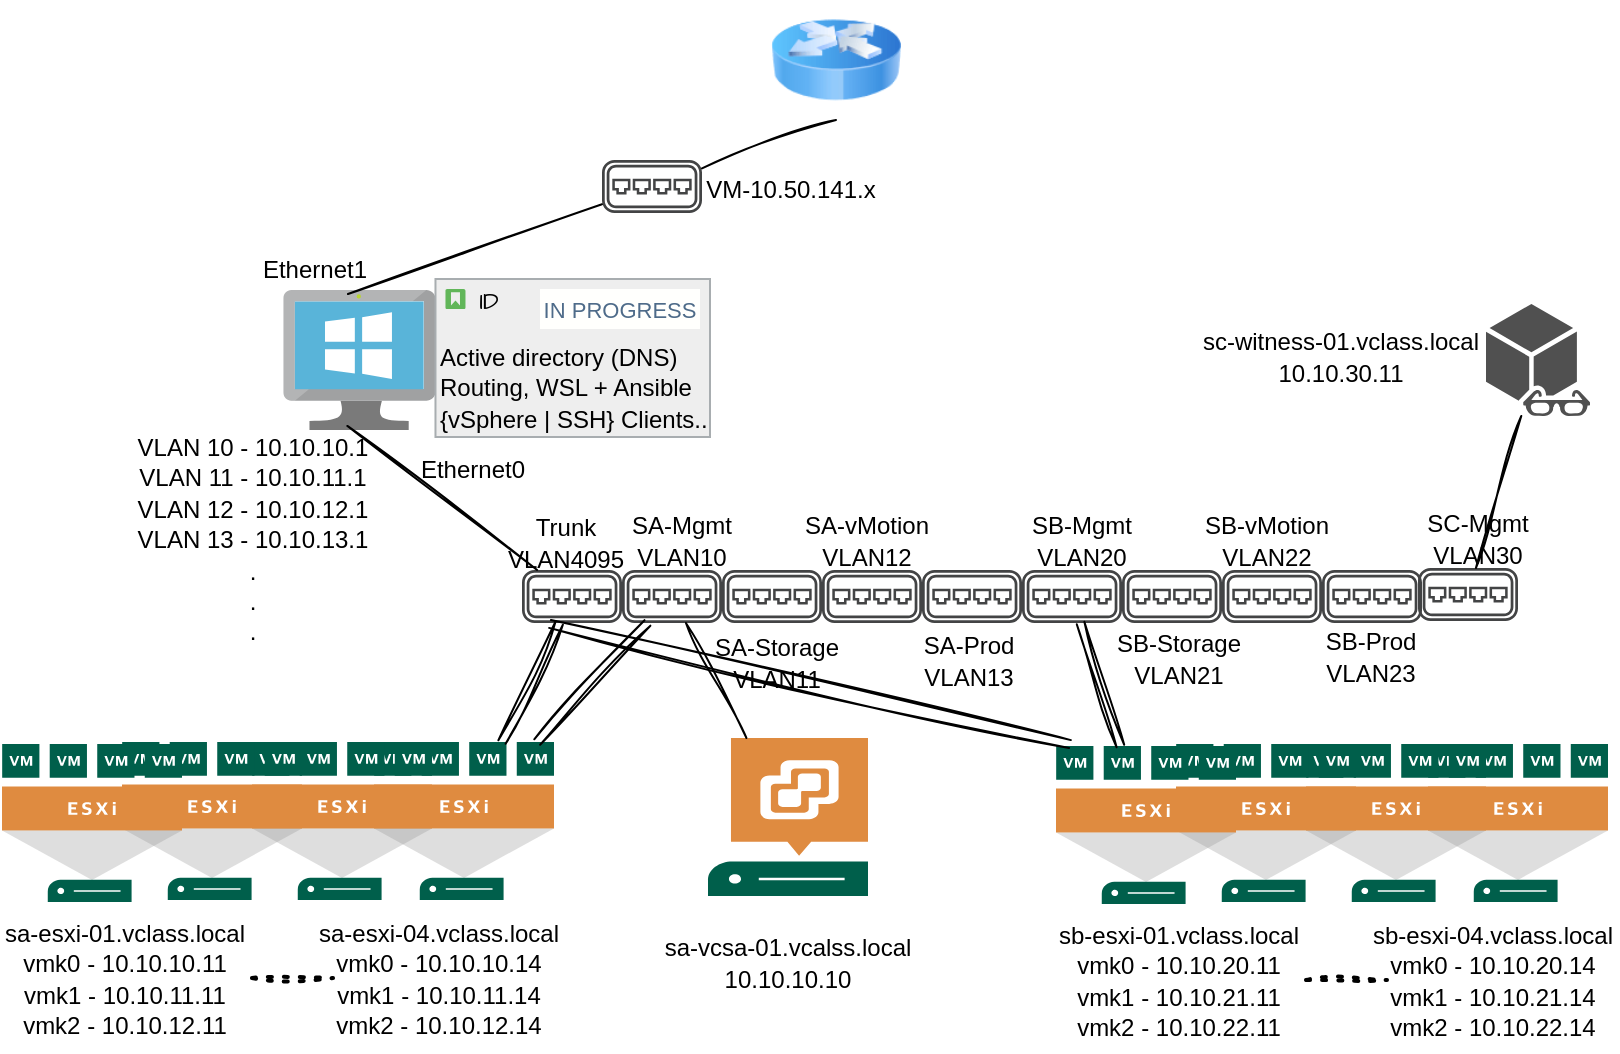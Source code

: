 <mxfile version="26.2.8">
  <diagram name="페이지-1" id="eJGP1B0PrUcQ2GELj1H3">
    <mxGraphModel dx="1667" dy="827" grid="1" gridSize="10" guides="1" tooltips="1" connect="1" arrows="1" fold="1" page="1" pageScale="1" pageWidth="960" pageHeight="540" math="0" shadow="0">
      <root>
        <mxCell id="0" />
        <mxCell id="1" parent="0" />
        <mxCell id="S7tSfiDVmj8yiDo-f-o7-75" value="" style="group" vertex="1" connectable="0" parent="1">
          <mxGeometry x="70" y="4" width="809" height="526" as="geometry" />
        </mxCell>
        <mxCell id="S7tSfiDVmj8yiDo-f-o7-2" value="" style="image;sketch=0;aspect=fixed;html=1;points=[];align=center;fontSize=12;image=img/lib/mscae/VirtualMachineWindows.svg;hachureGap=4;jiggle=2;curveFitting=1;fontFamily=Architects Daughter;fontSource=https%3A%2F%2Ffonts.googleapis.com%2Fcss%3Ffamily%3DArchitects%2BDaughter;" vertex="1" parent="S7tSfiDVmj8yiDo-f-o7-75">
          <mxGeometry x="141.65" y="145" width="76.09" height="70" as="geometry" />
        </mxCell>
        <mxCell id="S7tSfiDVmj8yiDo-f-o7-5" value="" style="sketch=0;pointerEvents=1;shadow=0;dashed=0;html=1;strokeColor=none;fillColor=#005F4B;labelPosition=center;verticalLabelPosition=bottom;verticalAlign=top;align=center;outlineConnect=0;shape=mxgraph.veeam2.esxi_host;hachureGap=4;jiggle=2;curveFitting=1;fontFamily=Architects Daughter;fontSource=https%3A%2F%2Ffonts.googleapis.com%2Fcss%3Ffamily%3DArchitects%2BDaughter;" vertex="1" parent="S7tSfiDVmj8yiDo-f-o7-75">
          <mxGeometry x="187" y="371" width="90" height="79" as="geometry" />
        </mxCell>
        <mxCell id="S7tSfiDVmj8yiDo-f-o7-8" value="" style="sketch=0;pointerEvents=1;shadow=0;dashed=0;html=1;strokeColor=none;fillColor=#434445;aspect=fixed;labelPosition=center;verticalLabelPosition=bottom;verticalAlign=top;align=center;outlineConnect=0;shape=mxgraph.vvd.virtual_switch;hachureGap=4;jiggle=2;curveFitting=1;fontFamily=Architects Daughter;fontSource=https%3A%2F%2Ffonts.googleapis.com%2Fcss%3Ffamily%3DArchitects%2BDaughter;" vertex="1" parent="S7tSfiDVmj8yiDo-f-o7-75">
          <mxGeometry x="261" y="285" width="50" height="26.5" as="geometry" />
        </mxCell>
        <mxCell id="S7tSfiDVmj8yiDo-f-o7-13" value="" style="endArrow=none;html=1;rounded=0;sketch=1;hachureGap=4;jiggle=2;curveFitting=1;fontFamily=Architects Daughter;fontSource=https%3A%2F%2Ffonts.googleapis.com%2Fcss%3Ffamily%3DArchitects%2BDaughter;entryX=0.421;entryY=0.971;entryDx=0;entryDy=0;entryPerimeter=0;" edge="1" parent="S7tSfiDVmj8yiDo-f-o7-75" source="S7tSfiDVmj8yiDo-f-o7-8" target="S7tSfiDVmj8yiDo-f-o7-2">
          <mxGeometry width="50" height="50" relative="1" as="geometry">
            <mxPoint x="51" y="255" as="sourcePoint" />
            <mxPoint x="101" y="205" as="targetPoint" />
          </mxGeometry>
        </mxCell>
        <mxCell id="S7tSfiDVmj8yiDo-f-o7-14" value="" style="sketch=0;pointerEvents=1;shadow=0;dashed=0;html=1;strokeColor=none;fillColor=#434445;aspect=fixed;labelPosition=center;verticalLabelPosition=bottom;verticalAlign=top;align=center;outlineConnect=0;shape=mxgraph.vvd.virtual_switch;hachureGap=4;jiggle=2;curveFitting=1;fontFamily=Architects Daughter;fontSource=https%3A%2F%2Ffonts.googleapis.com%2Fcss%3Ffamily%3DArchitects%2BDaughter;" vertex="1" parent="S7tSfiDVmj8yiDo-f-o7-75">
          <mxGeometry x="311" y="285" width="50" height="26.5" as="geometry" />
        </mxCell>
        <mxCell id="S7tSfiDVmj8yiDo-f-o7-15" value="" style="sketch=0;pointerEvents=1;shadow=0;dashed=0;html=1;strokeColor=none;fillColor=#434445;aspect=fixed;labelPosition=center;verticalLabelPosition=bottom;verticalAlign=top;align=center;outlineConnect=0;shape=mxgraph.vvd.virtual_switch;hachureGap=4;jiggle=2;curveFitting=1;fontFamily=Architects Daughter;fontSource=https%3A%2F%2Ffonts.googleapis.com%2Fcss%3Ffamily%3DArchitects%2BDaughter;" vertex="1" parent="S7tSfiDVmj8yiDo-f-o7-75">
          <mxGeometry x="361" y="285" width="50" height="26.5" as="geometry" />
        </mxCell>
        <mxCell id="S7tSfiDVmj8yiDo-f-o7-16" value="" style="sketch=0;pointerEvents=1;shadow=0;dashed=0;html=1;strokeColor=none;fillColor=#434445;aspect=fixed;labelPosition=center;verticalLabelPosition=bottom;verticalAlign=top;align=center;outlineConnect=0;shape=mxgraph.vvd.virtual_switch;hachureGap=4;jiggle=2;curveFitting=1;fontFamily=Architects Daughter;fontSource=https%3A%2F%2Ffonts.googleapis.com%2Fcss%3Ffamily%3DArchitects%2BDaughter;" vertex="1" parent="S7tSfiDVmj8yiDo-f-o7-75">
          <mxGeometry x="411" y="285" width="50" height="26.5" as="geometry" />
        </mxCell>
        <mxCell id="S7tSfiDVmj8yiDo-f-o7-17" value="" style="sketch=0;pointerEvents=1;shadow=0;dashed=0;html=1;strokeColor=none;fillColor=#434445;aspect=fixed;labelPosition=center;verticalLabelPosition=bottom;verticalAlign=top;align=center;outlineConnect=0;shape=mxgraph.vvd.virtual_switch;hachureGap=4;jiggle=2;curveFitting=1;fontFamily=Architects Daughter;fontSource=https%3A%2F%2Ffonts.googleapis.com%2Fcss%3Ffamily%3DArchitects%2BDaughter;" vertex="1" parent="S7tSfiDVmj8yiDo-f-o7-75">
          <mxGeometry x="461" y="285" width="50" height="26.5" as="geometry" />
        </mxCell>
        <mxCell id="S7tSfiDVmj8yiDo-f-o7-18" value="" style="sketch=0;pointerEvents=1;shadow=0;dashed=0;html=1;strokeColor=none;fillColor=#434445;aspect=fixed;labelPosition=center;verticalLabelPosition=bottom;verticalAlign=top;align=center;outlineConnect=0;shape=mxgraph.vvd.virtual_switch;hachureGap=4;jiggle=2;curveFitting=1;fontFamily=Architects Daughter;fontSource=https%3A%2F%2Ffonts.googleapis.com%2Fcss%3Ffamily%3DArchitects%2BDaughter;" vertex="1" parent="S7tSfiDVmj8yiDo-f-o7-75">
          <mxGeometry x="301" y="80" width="50" height="26.5" as="geometry" />
        </mxCell>
        <mxCell id="S7tSfiDVmj8yiDo-f-o7-21" value="" style="image;html=1;image=img/lib/clip_art/networking/Router_Icon_128x128.png;sketch=1;hachureGap=4;jiggle=2;curveFitting=1;fontFamily=Architects Daughter;fontSource=https%3A%2F%2Ffonts.googleapis.com%2Fcss%3Ffamily%3DArchitects%2BDaughter;" vertex="1" parent="S7tSfiDVmj8yiDo-f-o7-75">
          <mxGeometry x="385.5" width="65" height="60" as="geometry" />
        </mxCell>
        <mxCell id="S7tSfiDVmj8yiDo-f-o7-22" value="&lt;font face=&quot;Helvetica&quot;&gt;VM-10.50.141.x&lt;/font&gt;" style="text;html=1;align=center;verticalAlign=middle;whiteSpace=wrap;rounded=0;fontFamily=Architects Daughter;fontSource=https%3A%2F%2Ffonts.googleapis.com%2Fcss%3Ffamily%3DArchitects%2BDaughter;" vertex="1" parent="S7tSfiDVmj8yiDo-f-o7-75">
          <mxGeometry x="343" y="80.25" width="105" height="30" as="geometry" />
        </mxCell>
        <mxCell id="S7tSfiDVmj8yiDo-f-o7-23" value="" style="endArrow=none;html=1;rounded=0;sketch=1;hachureGap=4;jiggle=2;curveFitting=1;fontFamily=Architects Daughter;fontSource=https%3A%2F%2Ffonts.googleapis.com%2Fcss%3Ffamily%3DArchitects%2BDaughter;exitX=0.425;exitY=0.029;exitDx=0;exitDy=0;exitPerimeter=0;" edge="1" parent="S7tSfiDVmj8yiDo-f-o7-75" source="S7tSfiDVmj8yiDo-f-o7-2" target="S7tSfiDVmj8yiDo-f-o7-18">
          <mxGeometry width="50" height="50" relative="1" as="geometry">
            <mxPoint x="481" y="273" as="sourcePoint" />
            <mxPoint x="531" y="223" as="targetPoint" />
          </mxGeometry>
        </mxCell>
        <mxCell id="S7tSfiDVmj8yiDo-f-o7-24" value="" style="endArrow=none;html=1;rounded=0;sketch=1;hachureGap=4;jiggle=2;curveFitting=1;fontFamily=Architects Daughter;fontSource=https%3A%2F%2Ffonts.googleapis.com%2Fcss%3Ffamily%3DArchitects%2BDaughter;entryX=0.5;entryY=1;entryDx=0;entryDy=0;" edge="1" parent="S7tSfiDVmj8yiDo-f-o7-75" source="S7tSfiDVmj8yiDo-f-o7-18" target="S7tSfiDVmj8yiDo-f-o7-21">
          <mxGeometry width="50" height="50" relative="1" as="geometry">
            <mxPoint x="184" y="157" as="sourcePoint" />
            <mxPoint x="265" y="106" as="targetPoint" />
          </mxGeometry>
        </mxCell>
        <mxCell id="S7tSfiDVmj8yiDo-f-o7-25" value="&lt;font style=&quot;font-size: 12px;&quot; face=&quot;Helvetica&quot;&gt;Ethernet1&lt;/font&gt;" style="text;html=1;align=center;verticalAlign=middle;whiteSpace=wrap;rounded=0;fontFamily=Architects Daughter;fontSource=https%3A%2F%2Ffonts.googleapis.com%2Fcss%3Ffamily%3DArchitects%2BDaughter;" vertex="1" parent="S7tSfiDVmj8yiDo-f-o7-75">
          <mxGeometry x="104.5" y="120" width="105" height="30" as="geometry" />
        </mxCell>
        <mxCell id="S7tSfiDVmj8yiDo-f-o7-27" value="&lt;font face=&quot;Helvetica&quot; style=&quot;font-size: 12px;&quot;&gt;Ethernet0&lt;/font&gt;" style="text;html=1;align=center;verticalAlign=middle;whiteSpace=wrap;rounded=0;fontFamily=Architects Daughter;fontSource=https%3A%2F%2Ffonts.googleapis.com%2Fcss%3Ffamily%3DArchitects%2BDaughter;" vertex="1" parent="S7tSfiDVmj8yiDo-f-o7-75">
          <mxGeometry x="183.5" y="220" width="105" height="30" as="geometry" />
        </mxCell>
        <mxCell id="S7tSfiDVmj8yiDo-f-o7-28" value="&lt;font face=&quot;Helvetica&quot;&gt;Trunk&lt;/font&gt;&lt;div&gt;&lt;font face=&quot;Helvetica&quot;&gt;VLAN4095&lt;/font&gt;&lt;/div&gt;" style="text;html=1;align=center;verticalAlign=middle;whiteSpace=wrap;rounded=0;fontFamily=Architects Daughter;fontSource=https%3A%2F%2Ffonts.googleapis.com%2Fcss%3Ffamily%3DArchitects%2BDaughter;" vertex="1" parent="S7tSfiDVmj8yiDo-f-o7-75">
          <mxGeometry x="258" y="257" width="50" height="30" as="geometry" />
        </mxCell>
        <mxCell id="S7tSfiDVmj8yiDo-f-o7-30" value="&lt;font face=&quot;Helvetica&quot; style=&quot;font-size: 12px;&quot;&gt;VLAN 10 - 10.10.10.1&lt;/font&gt;&lt;div&gt;&lt;font face=&quot;Helvetica&quot; style=&quot;font-size: 12px;&quot;&gt;VLAN 11 - 10.10.11.1&lt;/font&gt;&lt;/div&gt;&lt;div&gt;&lt;font face=&quot;Helvetica&quot;&gt;VLAN 12 - 10.10.12.1&lt;/font&gt;&lt;div&gt;&lt;font face=&quot;Helvetica&quot;&gt;VLAN 13 - 10.10.13.1&lt;/font&gt;&lt;/div&gt;&lt;/div&gt;&lt;div&gt;&lt;font face=&quot;Helvetica&quot;&gt;.&lt;/font&gt;&lt;/div&gt;&lt;div&gt;&lt;font face=&quot;Helvetica&quot;&gt;.&lt;/font&gt;&lt;/div&gt;&lt;div&gt;&lt;font face=&quot;Helvetica&quot;&gt;.&lt;/font&gt;&lt;/div&gt;&lt;div&gt;&lt;font face=&quot;Helvetica&quot;&gt;&lt;br&gt;&lt;/font&gt;&lt;/div&gt;" style="text;html=1;align=center;verticalAlign=middle;whiteSpace=wrap;rounded=0;fontFamily=Architects Daughter;fontSource=https%3A%2F%2Ffonts.googleapis.com%2Fcss%3Ffamily%3DArchitects%2BDaughter;" vertex="1" parent="S7tSfiDVmj8yiDo-f-o7-75">
          <mxGeometry x="64" y="242" width="125" height="71" as="geometry" />
        </mxCell>
        <mxCell id="S7tSfiDVmj8yiDo-f-o7-31" value="&lt;font face=&quot;Helvetica&quot;&gt;SA-Mgmt&lt;/font&gt;&lt;div&gt;&lt;font face=&quot;Helvetica&quot;&gt;VLAN10&lt;/font&gt;&lt;/div&gt;" style="text;html=1;align=center;verticalAlign=middle;whiteSpace=wrap;rounded=0;fontFamily=Architects Daughter;fontSource=https%3A%2F%2Ffonts.googleapis.com%2Fcss%3Ffamily%3DArchitects%2BDaughter;" vertex="1" parent="S7tSfiDVmj8yiDo-f-o7-75">
          <mxGeometry x="311" y="256" width="60" height="30" as="geometry" />
        </mxCell>
        <mxCell id="S7tSfiDVmj8yiDo-f-o7-32" value="" style="sketch=0;pointerEvents=1;shadow=0;dashed=0;html=1;strokeColor=none;fillColor=#005F4B;labelPosition=center;verticalLabelPosition=bottom;verticalAlign=top;align=center;outlineConnect=0;shape=mxgraph.veeam2.vcenter_server;hachureGap=4;jiggle=2;curveFitting=1;fontFamily=Architects Daughter;fontSource=https%3A%2F%2Ffonts.googleapis.com%2Fcss%3Ffamily%3DArchitects%2BDaughter;" vertex="1" parent="S7tSfiDVmj8yiDo-f-o7-75">
          <mxGeometry x="354" y="369" width="80" height="79" as="geometry" />
        </mxCell>
        <mxCell id="S7tSfiDVmj8yiDo-f-o7-33" value="" style="shape=link;html=1;rounded=0;sketch=1;hachureGap=4;jiggle=2;curveFitting=1;fontFamily=Architects Daughter;fontSource=https%3A%2F%2Ffonts.googleapis.com%2Fcss%3Ffamily%3DArchitects%2BDaughter;" edge="1" parent="S7tSfiDVmj8yiDo-f-o7-75" source="S7tSfiDVmj8yiDo-f-o7-5" target="S7tSfiDVmj8yiDo-f-o7-8">
          <mxGeometry width="100" relative="1" as="geometry">
            <mxPoint x="451" y="233" as="sourcePoint" />
            <mxPoint x="551" y="233" as="targetPoint" />
          </mxGeometry>
        </mxCell>
        <mxCell id="S7tSfiDVmj8yiDo-f-o7-34" value="" style="shape=link;html=1;rounded=0;sketch=1;hachureGap=4;jiggle=2;curveFitting=1;fontFamily=Architects Daughter;fontSource=https%3A%2F%2Ffonts.googleapis.com%2Fcss%3Ffamily%3DArchitects%2BDaughter;" edge="1" parent="S7tSfiDVmj8yiDo-f-o7-75" source="S7tSfiDVmj8yiDo-f-o7-5" target="S7tSfiDVmj8yiDo-f-o7-14">
          <mxGeometry width="100" relative="1" as="geometry">
            <mxPoint x="237" y="383" as="sourcePoint" />
            <mxPoint x="286" y="322" as="targetPoint" />
          </mxGeometry>
        </mxCell>
        <mxCell id="S7tSfiDVmj8yiDo-f-o7-35" value="" style="endArrow=none;html=1;rounded=0;sketch=1;hachureGap=4;jiggle=2;curveFitting=1;fontFamily=Architects Daughter;fontSource=https%3A%2F%2Ffonts.googleapis.com%2Fcss%3Ffamily%3DArchitects%2BDaughter;" edge="1" parent="S7tSfiDVmj8yiDo-f-o7-75" source="S7tSfiDVmj8yiDo-f-o7-14" target="S7tSfiDVmj8yiDo-f-o7-32">
          <mxGeometry width="50" height="50" relative="1" as="geometry">
            <mxPoint x="311" y="80" as="sourcePoint" />
            <mxPoint x="386" y="43" as="targetPoint" />
          </mxGeometry>
        </mxCell>
        <mxCell id="S7tSfiDVmj8yiDo-f-o7-36" value="" style="sketch=0;pointerEvents=1;shadow=0;dashed=0;html=1;strokeColor=none;fillColor=#005F4B;labelPosition=center;verticalLabelPosition=bottom;verticalAlign=top;align=center;outlineConnect=0;shape=mxgraph.veeam2.esxi_host;hachureGap=4;jiggle=2;curveFitting=1;fontFamily=Architects Daughter;fontSource=https%3A%2F%2Ffonts.googleapis.com%2Fcss%3Ffamily%3DArchitects%2BDaughter;" vertex="1" parent="S7tSfiDVmj8yiDo-f-o7-75">
          <mxGeometry x="126" y="371" width="90" height="79" as="geometry" />
        </mxCell>
        <mxCell id="S7tSfiDVmj8yiDo-f-o7-37" value="" style="sketch=0;pointerEvents=1;shadow=0;dashed=0;html=1;strokeColor=none;fillColor=#005F4B;labelPosition=center;verticalLabelPosition=bottom;verticalAlign=top;align=center;outlineConnect=0;shape=mxgraph.veeam2.esxi_host;hachureGap=4;jiggle=2;curveFitting=1;fontFamily=Architects Daughter;fontSource=https%3A%2F%2Ffonts.googleapis.com%2Fcss%3Ffamily%3DArchitects%2BDaughter;" vertex="1" parent="S7tSfiDVmj8yiDo-f-o7-75">
          <mxGeometry x="61" y="371" width="90" height="79" as="geometry" />
        </mxCell>
        <mxCell id="S7tSfiDVmj8yiDo-f-o7-38" value="" style="sketch=0;pointerEvents=1;shadow=0;dashed=0;html=1;strokeColor=none;fillColor=#005F4B;labelPosition=center;verticalLabelPosition=bottom;verticalAlign=top;align=center;outlineConnect=0;shape=mxgraph.veeam2.esxi_host;hachureGap=4;jiggle=2;curveFitting=1;fontFamily=Architects Daughter;fontSource=https%3A%2F%2Ffonts.googleapis.com%2Fcss%3Ffamily%3DArchitects%2BDaughter;" vertex="1" parent="S7tSfiDVmj8yiDo-f-o7-75">
          <mxGeometry x="1" y="372" width="90" height="79" as="geometry" />
        </mxCell>
        <mxCell id="S7tSfiDVmj8yiDo-f-o7-39" value="&lt;div&gt;&lt;font face=&quot;Helvetica&quot; style=&quot;font-size: 12px;&quot;&gt;sa-esxi-01.vclass.local&lt;/font&gt;&lt;/div&gt;&lt;font face=&quot;Helvetica&quot; style=&quot;font-size: 12px;&quot;&gt;vmk0 - 10.10.10.11&lt;/font&gt;&lt;div&gt;&lt;font face=&quot;Helvetica&quot; style=&quot;font-size: 12px;&quot;&gt;vmk1 - 10.10.11.11&lt;/font&gt;&lt;/div&gt;&lt;div&gt;&lt;font face=&quot;Helvetica&quot;&gt;vmk2 - 10.10.12.11&lt;/font&gt;&lt;/div&gt;" style="text;html=1;align=center;verticalAlign=middle;whiteSpace=wrap;rounded=0;fontFamily=Architects Daughter;fontSource=https%3A%2F%2Ffonts.googleapis.com%2Fcss%3Ffamily%3DArchitects%2BDaughter;" vertex="1" parent="S7tSfiDVmj8yiDo-f-o7-75">
          <mxGeometry y="454" width="125" height="71" as="geometry" />
        </mxCell>
        <mxCell id="S7tSfiDVmj8yiDo-f-o7-40" value="&lt;div&gt;&lt;font face=&quot;Helvetica&quot; style=&quot;font-size: 12px;&quot;&gt;sa-esxi-04.vclass.local&lt;/font&gt;&lt;/div&gt;&lt;font face=&quot;Helvetica&quot; style=&quot;font-size: 12px;&quot;&gt;vmk0 - 10.10.10.14&lt;/font&gt;&lt;div&gt;&lt;font face=&quot;Helvetica&quot; style=&quot;font-size: 12px;&quot;&gt;vmk1 - 10.10.11.14&lt;/font&gt;&lt;/div&gt;&lt;div&gt;&lt;font face=&quot;Helvetica&quot;&gt;vmk2 - 10.10.12.14&lt;/font&gt;&lt;/div&gt;" style="text;html=1;align=center;verticalAlign=middle;whiteSpace=wrap;rounded=0;fontFamily=Architects Daughter;fontSource=https%3A%2F%2Ffonts.googleapis.com%2Fcss%3Ffamily%3DArchitects%2BDaughter;" vertex="1" parent="S7tSfiDVmj8yiDo-f-o7-75">
          <mxGeometry x="157" y="454" width="125" height="71" as="geometry" />
        </mxCell>
        <mxCell id="S7tSfiDVmj8yiDo-f-o7-41" value="" style="endArrow=none;dashed=1;html=1;dashPattern=1 3;strokeWidth=2;rounded=0;sketch=1;hachureGap=4;jiggle=2;curveFitting=1;fontFamily=Architects Daughter;fontSource=https%3A%2F%2Ffonts.googleapis.com%2Fcss%3Ffamily%3DArchitects%2BDaughter;" edge="1" parent="S7tSfiDVmj8yiDo-f-o7-75">
          <mxGeometry width="50" height="50" relative="1" as="geometry">
            <mxPoint x="126" y="489" as="sourcePoint" />
            <mxPoint x="166.5" y="489" as="targetPoint" />
          </mxGeometry>
        </mxCell>
        <mxCell id="S7tSfiDVmj8yiDo-f-o7-43" value="&lt;font face=&quot;Helvetica&quot;&gt;sa-vcsa-01.vcalss.local&lt;/font&gt;&lt;div&gt;&lt;font face=&quot;Helvetica&quot;&gt;10.10.10.10&lt;/font&gt;&lt;/div&gt;" style="text;html=1;align=center;verticalAlign=middle;whiteSpace=wrap;rounded=0;fontFamily=Architects Daughter;fontSource=https%3A%2F%2Ffonts.googleapis.com%2Fcss%3Ffamily%3DArchitects%2BDaughter;" vertex="1" parent="S7tSfiDVmj8yiDo-f-o7-75">
          <mxGeometry x="324" y="466.5" width="140" height="30" as="geometry" />
        </mxCell>
        <mxCell id="S7tSfiDVmj8yiDo-f-o7-44" value="" style="sketch=0;pointerEvents=1;shadow=0;dashed=0;html=1;strokeColor=none;fillColor=#005F4B;labelPosition=center;verticalLabelPosition=bottom;verticalAlign=top;align=center;outlineConnect=0;shape=mxgraph.veeam2.esxi_host;hachureGap=4;jiggle=2;curveFitting=1;fontFamily=Architects Daughter;fontSource=https%3A%2F%2Ffonts.googleapis.com%2Fcss%3Ffamily%3DArchitects%2BDaughter;" vertex="1" parent="S7tSfiDVmj8yiDo-f-o7-75">
          <mxGeometry x="714" y="372" width="90" height="79" as="geometry" />
        </mxCell>
        <mxCell id="S7tSfiDVmj8yiDo-f-o7-45" value="" style="sketch=0;pointerEvents=1;shadow=0;dashed=0;html=1;strokeColor=none;fillColor=#005F4B;labelPosition=center;verticalLabelPosition=bottom;verticalAlign=top;align=center;outlineConnect=0;shape=mxgraph.veeam2.esxi_host;hachureGap=4;jiggle=2;curveFitting=1;fontFamily=Architects Daughter;fontSource=https%3A%2F%2Ffonts.googleapis.com%2Fcss%3Ffamily%3DArchitects%2BDaughter;" vertex="1" parent="S7tSfiDVmj8yiDo-f-o7-75">
          <mxGeometry x="653" y="372" width="90" height="79" as="geometry" />
        </mxCell>
        <mxCell id="S7tSfiDVmj8yiDo-f-o7-46" value="" style="sketch=0;pointerEvents=1;shadow=0;dashed=0;html=1;strokeColor=none;fillColor=#005F4B;labelPosition=center;verticalLabelPosition=bottom;verticalAlign=top;align=center;outlineConnect=0;shape=mxgraph.veeam2.esxi_host;hachureGap=4;jiggle=2;curveFitting=1;fontFamily=Architects Daughter;fontSource=https%3A%2F%2Ffonts.googleapis.com%2Fcss%3Ffamily%3DArchitects%2BDaughter;" vertex="1" parent="S7tSfiDVmj8yiDo-f-o7-75">
          <mxGeometry x="588" y="372" width="90" height="79" as="geometry" />
        </mxCell>
        <mxCell id="S7tSfiDVmj8yiDo-f-o7-47" value="" style="sketch=0;pointerEvents=1;shadow=0;dashed=0;html=1;strokeColor=none;fillColor=#005F4B;labelPosition=center;verticalLabelPosition=bottom;verticalAlign=top;align=center;outlineConnect=0;shape=mxgraph.veeam2.esxi_host;hachureGap=4;jiggle=2;curveFitting=1;fontFamily=Architects Daughter;fontSource=https%3A%2F%2Ffonts.googleapis.com%2Fcss%3Ffamily%3DArchitects%2BDaughter;" vertex="1" parent="S7tSfiDVmj8yiDo-f-o7-75">
          <mxGeometry x="528" y="373" width="90" height="79" as="geometry" />
        </mxCell>
        <mxCell id="S7tSfiDVmj8yiDo-f-o7-48" value="&lt;div&gt;&lt;font face=&quot;Helvetica&quot; style=&quot;font-size: 12px;&quot;&gt;sb-esxi-01.vclass.local&lt;/font&gt;&lt;/div&gt;&lt;font face=&quot;Helvetica&quot; style=&quot;font-size: 12px;&quot;&gt;vmk0 - 10.10.20.11&lt;/font&gt;&lt;div&gt;&lt;font face=&quot;Helvetica&quot; style=&quot;font-size: 12px;&quot;&gt;vmk1 - 10.10.21.11&lt;/font&gt;&lt;/div&gt;&lt;div&gt;&lt;font face=&quot;Helvetica&quot;&gt;vmk2 - 10.10.22.11&lt;/font&gt;&lt;/div&gt;" style="text;html=1;align=center;verticalAlign=middle;whiteSpace=wrap;rounded=0;fontFamily=Architects Daughter;fontSource=https%3A%2F%2Ffonts.googleapis.com%2Fcss%3Ffamily%3DArchitects%2BDaughter;" vertex="1" parent="S7tSfiDVmj8yiDo-f-o7-75">
          <mxGeometry x="527" y="455" width="125" height="71" as="geometry" />
        </mxCell>
        <mxCell id="S7tSfiDVmj8yiDo-f-o7-49" value="&lt;div&gt;&lt;font face=&quot;Helvetica&quot; style=&quot;font-size: 12px;&quot;&gt;sb-esxi-04.vclass.local&lt;/font&gt;&lt;/div&gt;&lt;font face=&quot;Helvetica&quot; style=&quot;font-size: 12px;&quot;&gt;vmk0 - 10.10.20.14&lt;/font&gt;&lt;div&gt;&lt;font face=&quot;Helvetica&quot; style=&quot;font-size: 12px;&quot;&gt;vmk1 - 10.10.21.14&lt;/font&gt;&lt;/div&gt;&lt;div&gt;&lt;font face=&quot;Helvetica&quot;&gt;vmk2 - 10.10.22.14&lt;/font&gt;&lt;/div&gt;" style="text;html=1;align=center;verticalAlign=middle;whiteSpace=wrap;rounded=0;fontFamily=Architects Daughter;fontSource=https%3A%2F%2Ffonts.googleapis.com%2Fcss%3Ffamily%3DArchitects%2BDaughter;" vertex="1" parent="S7tSfiDVmj8yiDo-f-o7-75">
          <mxGeometry x="684" y="455" width="125" height="71" as="geometry" />
        </mxCell>
        <mxCell id="S7tSfiDVmj8yiDo-f-o7-50" value="" style="endArrow=none;dashed=1;html=1;dashPattern=1 3;strokeWidth=2;rounded=0;sketch=1;hachureGap=4;jiggle=2;curveFitting=1;fontFamily=Architects Daughter;fontSource=https%3A%2F%2Ffonts.googleapis.com%2Fcss%3Ffamily%3DArchitects%2BDaughter;" edge="1" parent="S7tSfiDVmj8yiDo-f-o7-75">
          <mxGeometry width="50" height="50" relative="1" as="geometry">
            <mxPoint x="653" y="490" as="sourcePoint" />
            <mxPoint x="693.5" y="490" as="targetPoint" />
          </mxGeometry>
        </mxCell>
        <mxCell id="S7tSfiDVmj8yiDo-f-o7-52" value="&lt;font face=&quot;Helvetica&quot;&gt;SA-Storage&lt;/font&gt;&lt;div&gt;&lt;font face=&quot;Helvetica&quot;&gt;VLAN11&lt;/font&gt;&lt;/div&gt;" style="text;html=1;align=center;verticalAlign=middle;whiteSpace=wrap;rounded=0;fontFamily=Architects Daughter;fontSource=https%3A%2F%2Ffonts.googleapis.com%2Fcss%3Ffamily%3DArchitects%2BDaughter;" vertex="1" parent="S7tSfiDVmj8yiDo-f-o7-75">
          <mxGeometry x="352" y="317" width="73" height="30" as="geometry" />
        </mxCell>
        <mxCell id="S7tSfiDVmj8yiDo-f-o7-53" value="&lt;font face=&quot;Helvetica&quot;&gt;SA-vMotion&lt;/font&gt;&lt;div&gt;&lt;font face=&quot;Helvetica&quot;&gt;VLAN12&lt;/font&gt;&lt;/div&gt;" style="text;html=1;align=center;verticalAlign=middle;whiteSpace=wrap;rounded=0;fontFamily=Architects Daughter;fontSource=https%3A%2F%2Ffonts.googleapis.com%2Fcss%3Ffamily%3DArchitects%2BDaughter;" vertex="1" parent="S7tSfiDVmj8yiDo-f-o7-75">
          <mxGeometry x="401" y="256" width="65" height="30" as="geometry" />
        </mxCell>
        <mxCell id="S7tSfiDVmj8yiDo-f-o7-54" value="&lt;font face=&quot;Helvetica&quot;&gt;SA-Prod&lt;/font&gt;&lt;div&gt;&lt;font face=&quot;Helvetica&quot;&gt;VLAN13&lt;/font&gt;&lt;/div&gt;" style="text;html=1;align=center;verticalAlign=middle;whiteSpace=wrap;rounded=0;fontFamily=Architects Daughter;fontSource=https%3A%2F%2Ffonts.googleapis.com%2Fcss%3Ffamily%3DArchitects%2BDaughter;" vertex="1" parent="S7tSfiDVmj8yiDo-f-o7-75">
          <mxGeometry x="448" y="316" width="73" height="30" as="geometry" />
        </mxCell>
        <mxCell id="S7tSfiDVmj8yiDo-f-o7-55" value="" style="sketch=0;pointerEvents=1;shadow=0;dashed=0;html=1;strokeColor=none;fillColor=#434445;aspect=fixed;labelPosition=center;verticalLabelPosition=bottom;verticalAlign=top;align=center;outlineConnect=0;shape=mxgraph.vvd.virtual_switch;hachureGap=4;jiggle=2;curveFitting=1;fontFamily=Architects Daughter;fontSource=https%3A%2F%2Ffonts.googleapis.com%2Fcss%3Ffamily%3DArchitects%2BDaughter;" vertex="1" parent="S7tSfiDVmj8yiDo-f-o7-75">
          <mxGeometry x="511" y="285" width="50" height="26.5" as="geometry" />
        </mxCell>
        <mxCell id="S7tSfiDVmj8yiDo-f-o7-56" value="" style="sketch=0;pointerEvents=1;shadow=0;dashed=0;html=1;strokeColor=none;fillColor=#434445;aspect=fixed;labelPosition=center;verticalLabelPosition=bottom;verticalAlign=top;align=center;outlineConnect=0;shape=mxgraph.vvd.virtual_switch;hachureGap=4;jiggle=2;curveFitting=1;fontFamily=Architects Daughter;fontSource=https%3A%2F%2Ffonts.googleapis.com%2Fcss%3Ffamily%3DArchitects%2BDaughter;" vertex="1" parent="S7tSfiDVmj8yiDo-f-o7-75">
          <mxGeometry x="561" y="285" width="50" height="26.5" as="geometry" />
        </mxCell>
        <mxCell id="S7tSfiDVmj8yiDo-f-o7-57" value="" style="sketch=0;pointerEvents=1;shadow=0;dashed=0;html=1;strokeColor=none;fillColor=#434445;aspect=fixed;labelPosition=center;verticalLabelPosition=bottom;verticalAlign=top;align=center;outlineConnect=0;shape=mxgraph.vvd.virtual_switch;hachureGap=4;jiggle=2;curveFitting=1;fontFamily=Architects Daughter;fontSource=https%3A%2F%2Ffonts.googleapis.com%2Fcss%3Ffamily%3DArchitects%2BDaughter;" vertex="1" parent="S7tSfiDVmj8yiDo-f-o7-75">
          <mxGeometry x="611" y="285" width="50" height="26.5" as="geometry" />
        </mxCell>
        <mxCell id="S7tSfiDVmj8yiDo-f-o7-58" value="" style="sketch=0;pointerEvents=1;shadow=0;dashed=0;html=1;strokeColor=none;fillColor=#434445;aspect=fixed;labelPosition=center;verticalLabelPosition=bottom;verticalAlign=top;align=center;outlineConnect=0;shape=mxgraph.vvd.virtual_switch;hachureGap=4;jiggle=2;curveFitting=1;fontFamily=Architects Daughter;fontSource=https%3A%2F%2Ffonts.googleapis.com%2Fcss%3Ffamily%3DArchitects%2BDaughter;" vertex="1" parent="S7tSfiDVmj8yiDo-f-o7-75">
          <mxGeometry x="661" y="285" width="50" height="26.5" as="geometry" />
        </mxCell>
        <mxCell id="S7tSfiDVmj8yiDo-f-o7-59" value="&lt;font face=&quot;Helvetica&quot;&gt;SB-Mgmt&lt;/font&gt;&lt;div&gt;&lt;font face=&quot;Helvetica&quot;&gt;VLAN20&lt;/font&gt;&lt;/div&gt;" style="text;html=1;align=center;verticalAlign=middle;whiteSpace=wrap;rounded=0;fontFamily=Architects Daughter;fontSource=https%3A%2F%2Ffonts.googleapis.com%2Fcss%3Ffamily%3DArchitects%2BDaughter;" vertex="1" parent="S7tSfiDVmj8yiDo-f-o7-75">
          <mxGeometry x="511" y="256" width="60" height="30" as="geometry" />
        </mxCell>
        <mxCell id="S7tSfiDVmj8yiDo-f-o7-60" value="&lt;font face=&quot;Helvetica&quot;&gt;SB-vMotion&lt;/font&gt;&lt;div&gt;&lt;font face=&quot;Helvetica&quot;&gt;VLAN22&lt;/font&gt;&lt;/div&gt;" style="text;html=1;align=center;verticalAlign=middle;whiteSpace=wrap;rounded=0;fontFamily=Architects Daughter;fontSource=https%3A%2F%2Ffonts.googleapis.com%2Fcss%3Ffamily%3DArchitects%2BDaughter;" vertex="1" parent="S7tSfiDVmj8yiDo-f-o7-75">
          <mxGeometry x="601" y="256" width="65" height="30" as="geometry" />
        </mxCell>
        <mxCell id="S7tSfiDVmj8yiDo-f-o7-62" value="&lt;font face=&quot;Helvetica&quot;&gt;SB-Storage&lt;/font&gt;&lt;div&gt;&lt;font face=&quot;Helvetica&quot;&gt;VLAN21&lt;/font&gt;&lt;/div&gt;" style="text;html=1;align=center;verticalAlign=middle;whiteSpace=wrap;rounded=0;fontFamily=Architects Daughter;fontSource=https%3A%2F%2Ffonts.googleapis.com%2Fcss%3Ffamily%3DArchitects%2BDaughter;" vertex="1" parent="S7tSfiDVmj8yiDo-f-o7-75">
          <mxGeometry x="553" y="315" width="73" height="30" as="geometry" />
        </mxCell>
        <mxCell id="S7tSfiDVmj8yiDo-f-o7-63" value="&lt;font face=&quot;Helvetica&quot;&gt;SB-Prod&lt;/font&gt;&lt;div&gt;&lt;font face=&quot;Helvetica&quot;&gt;VLAN23&lt;/font&gt;&lt;/div&gt;" style="text;html=1;align=center;verticalAlign=middle;whiteSpace=wrap;rounded=0;fontFamily=Architects Daughter;fontSource=https%3A%2F%2Ffonts.googleapis.com%2Fcss%3Ffamily%3DArchitects%2BDaughter;" vertex="1" parent="S7tSfiDVmj8yiDo-f-o7-75">
          <mxGeometry x="649" y="314" width="73" height="30" as="geometry" />
        </mxCell>
        <mxCell id="S7tSfiDVmj8yiDo-f-o7-64" value="" style="sketch=0;pointerEvents=1;shadow=0;dashed=0;html=1;strokeColor=none;fillColor=#434445;aspect=fixed;labelPosition=center;verticalLabelPosition=bottom;verticalAlign=top;align=center;outlineConnect=0;shape=mxgraph.vvd.virtual_switch;hachureGap=4;jiggle=2;curveFitting=1;fontFamily=Architects Daughter;fontSource=https%3A%2F%2Ffonts.googleapis.com%2Fcss%3Ffamily%3DArchitects%2BDaughter;" vertex="1" parent="S7tSfiDVmj8yiDo-f-o7-75">
          <mxGeometry x="709" y="284" width="50" height="26.5" as="geometry" />
        </mxCell>
        <mxCell id="S7tSfiDVmj8yiDo-f-o7-65" value="&lt;font face=&quot;Helvetica&quot;&gt;SC-Mgmt&lt;/font&gt;&lt;div&gt;&lt;font face=&quot;Helvetica&quot;&gt;VLAN30&lt;/font&gt;&lt;/div&gt;" style="text;html=1;align=center;verticalAlign=middle;whiteSpace=wrap;rounded=0;fontFamily=Architects Daughter;fontSource=https%3A%2F%2Ffonts.googleapis.com%2Fcss%3Ffamily%3DArchitects%2BDaughter;" vertex="1" parent="S7tSfiDVmj8yiDo-f-o7-75">
          <mxGeometry x="709" y="255" width="60" height="30" as="geometry" />
        </mxCell>
        <mxCell id="S7tSfiDVmj8yiDo-f-o7-66" value="" style="shape=link;html=1;rounded=0;sketch=1;hachureGap=4;jiggle=2;curveFitting=1;fontFamily=Architects Daughter;fontSource=https%3A%2F%2Ffonts.googleapis.com%2Fcss%3Ffamily%3DArchitects%2BDaughter;" edge="1" parent="S7tSfiDVmj8yiDo-f-o7-75">
          <mxGeometry width="100" relative="1" as="geometry">
            <mxPoint x="535" y="372" as="sourcePoint" />
            <mxPoint x="275" y="312" as="targetPoint" />
          </mxGeometry>
        </mxCell>
        <mxCell id="S7tSfiDVmj8yiDo-f-o7-67" value="" style="shape=link;html=1;rounded=0;sketch=1;hachureGap=4;jiggle=2;curveFitting=1;fontFamily=Architects Daughter;fontSource=https%3A%2F%2Ffonts.googleapis.com%2Fcss%3Ffamily%3DArchitects%2BDaughter;" edge="1" parent="S7tSfiDVmj8yiDo-f-o7-75" source="S7tSfiDVmj8yiDo-f-o7-47" target="S7tSfiDVmj8yiDo-f-o7-55">
          <mxGeometry width="100" relative="1" as="geometry">
            <mxPoint x="545" y="382" as="sourcePoint" />
            <mxPoint x="285" y="322" as="targetPoint" />
          </mxGeometry>
        </mxCell>
        <mxCell id="S7tSfiDVmj8yiDo-f-o7-68" value="" style="sketch=0;pointerEvents=1;shadow=0;dashed=0;html=1;strokeColor=none;fillColor=#505050;labelPosition=center;verticalLabelPosition=bottom;verticalAlign=top;outlineConnect=0;align=center;shape=mxgraph.office.communications.watcher_node;hachureGap=4;jiggle=2;curveFitting=1;fontFamily=Architects Daughter;fontSource=https%3A%2F%2Ffonts.googleapis.com%2Fcss%3Ffamily%3DArchitects%2BDaughter;" vertex="1" parent="S7tSfiDVmj8yiDo-f-o7-75">
          <mxGeometry x="743" y="152" width="52" height="56" as="geometry" />
        </mxCell>
        <mxCell id="S7tSfiDVmj8yiDo-f-o7-71" value="" style="endArrow=none;html=1;rounded=0;sketch=1;hachureGap=4;jiggle=2;curveFitting=1;fontFamily=Architects Daughter;fontSource=https%3A%2F%2Ffonts.googleapis.com%2Fcss%3Ffamily%3DArchitects%2BDaughter;" edge="1" parent="S7tSfiDVmj8yiDo-f-o7-75" source="S7tSfiDVmj8yiDo-f-o7-64" target="S7tSfiDVmj8yiDo-f-o7-68">
          <mxGeometry width="50" height="50" relative="1" as="geometry">
            <mxPoint x="603" y="215" as="sourcePoint" />
            <mxPoint x="678" y="178" as="targetPoint" />
          </mxGeometry>
        </mxCell>
        <mxCell id="S7tSfiDVmj8yiDo-f-o7-72" value="&lt;font face=&quot;Helvetica&quot;&gt;sc-witness-01.vclass.local&lt;/font&gt;&lt;div&gt;&lt;font face=&quot;Helvetica&quot;&gt;10.10.30.11&lt;/font&gt;&lt;/div&gt;" style="text;html=1;align=center;verticalAlign=middle;whiteSpace=wrap;rounded=0;fontFamily=Architects Daughter;fontSource=https%3A%2F%2Ffonts.googleapis.com%2Fcss%3Ffamily%3DArchitects%2BDaughter;" vertex="1" parent="S7tSfiDVmj8yiDo-f-o7-75">
          <mxGeometry x="599" y="164" width="143" height="30" as="geometry" />
        </mxCell>
        <mxCell id="S7tSfiDVmj8yiDo-f-o7-73" value="&lt;font face=&quot;Helvetica&quot;&gt;Active directory (DNS)&lt;/font&gt;&lt;div&gt;&lt;font face=&quot;Helvetica&quot;&gt;Routing,&amp;nbsp;&lt;/font&gt;&lt;span style=&quot;font-family: Helvetica; background-color: transparent; color: light-dark(rgb(0, 0, 0), rgb(255, 255, 255));&quot;&gt;WSL + Ansible&lt;/span&gt;&lt;/div&gt;&lt;div&gt;&lt;font face=&quot;Helvetica&quot;&gt;{vSphere | SSH} Clients..&lt;/font&gt;&lt;/div&gt;" style="html=1;shadow=0;dashed=0;shape=mxgraph.atlassian.issue;issueType=story;issuePriority=blocker;issueStatus=inProgress;verticalAlign=top;align=left;whiteSpace=wrap;overflow=hidden;spacingTop=25;strokeColor=#A8ADB0;fillColor=#EEEEEE;fontSize=12;backgroundOutline=1;sketch=0;hachureGap=4;jiggle=2;curveFitting=1;fontFamily=Architects Daughter;fontSource=https%3A%2F%2Ffonts.googleapis.com%2Fcss%3Ffamily%3DArchitects%2BDaughter;" vertex="1" parent="S7tSfiDVmj8yiDo-f-o7-75">
          <mxGeometry x="217.74" y="139.5" width="137.26" height="79" as="geometry" />
        </mxCell>
        <mxCell id="S7tSfiDVmj8yiDo-f-o7-74" value="ID" style="strokeColor=none;fillColor=none;part=1;resizable=0;align=left;autosize=1;points=[];deletable=0;connectable=0;sketch=1;hachureGap=4;jiggle=2;curveFitting=1;fontFamily=Architects Daughter;fontSource=https%3A%2F%2Ffonts.googleapis.com%2Fcss%3Ffamily%3DArchitects%2BDaughter;" vertex="1" parent="S7tSfiDVmj8yiDo-f-o7-73">
          <mxGeometry width="60" height="20" relative="1" as="geometry">
            <mxPoint x="20" as="offset" />
          </mxGeometry>
        </mxCell>
      </root>
    </mxGraphModel>
  </diagram>
</mxfile>
